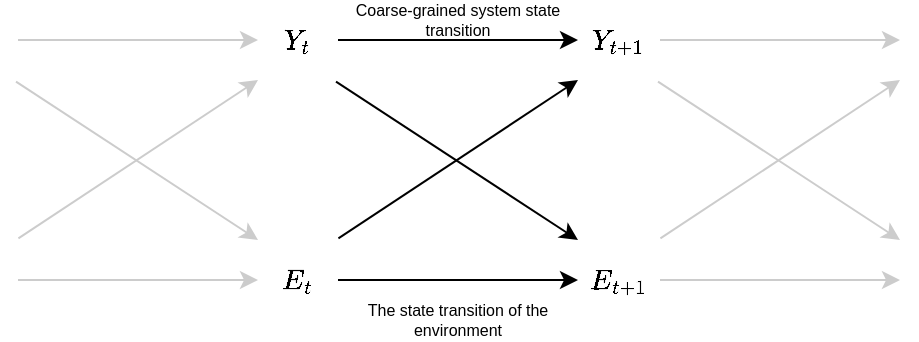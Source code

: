 <mxfile pages="1" version="11.2.3" type="google"><diagram id="t7yvpLEdr9KgrBYRbPwc" name="Page-1"><mxGraphModel dx="1652" dy="434" grid="1" gridSize="10" guides="1" tooltips="1" connect="1" arrows="1" fold="1" page="1" pageScale="1" pageWidth="827" pageHeight="1169" math="1" shadow="0"><root><mxCell id="0"/><mxCell id="1" parent="0"/><mxCell id="qTJ3PmurEFTqupq_-Exz-2" style="edgeStyle=orthogonalEdgeStyle;rounded=0;orthogonalLoop=1;jettySize=auto;html=1;exitX=1;exitY=0.5;exitDx=0;exitDy=0;" parent="1" source="qTJ3PmurEFTqupq_-Exz-1" edge="1"><mxGeometry relative="1" as="geometry"><mxPoint x="240.0" y="60.0" as="targetPoint"/></mxGeometry></mxCell><mxCell id="qTJ3PmurEFTqupq_-Exz-1" value="$$Y_t$$" style="text;html=1;strokeColor=none;fillColor=none;align=center;verticalAlign=middle;whiteSpace=wrap;rounded=0;" parent="1" vertex="1"><mxGeometry x="80" y="40" width="40" height="40" as="geometry"/></mxCell><mxCell id="qTJ3PmurEFTqupq_-Exz-3" value="$$Y_{t+1}$$" style="text;html=1;strokeColor=none;fillColor=none;align=center;verticalAlign=middle;whiteSpace=wrap;rounded=0;" parent="1" vertex="1"><mxGeometry x="240" y="40" width="40" height="40" as="geometry"/></mxCell><mxCell id="qTJ3PmurEFTqupq_-Exz-4" style="edgeStyle=orthogonalEdgeStyle;rounded=0;orthogonalLoop=1;jettySize=auto;html=1;exitX=1;exitY=0.5;exitDx=0;exitDy=0;" parent="1" source="qTJ3PmurEFTqupq_-Exz-5" edge="1"><mxGeometry relative="1" as="geometry"><mxPoint x="240.0" y="180.0" as="targetPoint"/></mxGeometry></mxCell><mxCell id="qTJ3PmurEFTqupq_-Exz-7" style="rounded=0;orthogonalLoop=1;jettySize=auto;html=1;exitX=1.005;exitY=-0.02;exitDx=0;exitDy=0;entryX=0;entryY=1;entryDx=0;entryDy=0;entryPerimeter=0;exitPerimeter=0;" parent="1" source="qTJ3PmurEFTqupq_-Exz-5" target="qTJ3PmurEFTqupq_-Exz-3" edge="1"><mxGeometry relative="1" as="geometry"/></mxCell><mxCell id="qTJ3PmurEFTqupq_-Exz-5" value="$$E_t$$" style="text;html=1;strokeColor=none;fillColor=none;align=center;verticalAlign=middle;whiteSpace=wrap;rounded=0;" parent="1" vertex="1"><mxGeometry x="80" y="160" width="40" height="40" as="geometry"/></mxCell><mxCell id="qTJ3PmurEFTqupq_-Exz-6" value="$$E_{t+1}$$" style="text;html=1;strokeColor=none;fillColor=none;align=center;verticalAlign=middle;whiteSpace=wrap;rounded=0;" parent="1" vertex="1"><mxGeometry x="240" y="160" width="40" height="40" as="geometry"/></mxCell><mxCell id="qTJ3PmurEFTqupq_-Exz-10" value="Coarse-grained system state transition" style="text;html=1;strokeColor=none;fillColor=none;align=center;verticalAlign=middle;whiteSpace=wrap;rounded=0;fontSize=8;" parent="1" vertex="1"><mxGeometry x="120" y="40" width="120" height="20" as="geometry"/></mxCell><mxCell id="qTJ3PmurEFTqupq_-Exz-11" value="The state transition of the environment" style="text;html=1;strokeColor=none;fillColor=none;align=center;verticalAlign=middle;whiteSpace=wrap;rounded=0;fontSize=8;" parent="1" vertex="1"><mxGeometry x="120" y="190" width="120" height="20" as="geometry"/></mxCell><mxCell id="9kLuqAF9SU5P10jKAi9G-1" style="rounded=0;orthogonalLoop=1;jettySize=auto;html=1;exitX=0.975;exitY=1.02;exitDx=0;exitDy=0;entryX=0;entryY=0;entryDx=0;entryDy=0;entryPerimeter=0;exitPerimeter=0;" edge="1" parent="1" source="qTJ3PmurEFTqupq_-Exz-1" target="qTJ3PmurEFTqupq_-Exz-6"><mxGeometry relative="1" as="geometry"><mxPoint x="110" y="170" as="sourcePoint"/><mxPoint x="270" y="90" as="targetPoint"/></mxGeometry></mxCell><mxCell id="9kLuqAF9SU5P10jKAi9G-6" style="edgeStyle=orthogonalEdgeStyle;rounded=0;orthogonalLoop=1;jettySize=auto;html=1;exitX=1;exitY=0.5;exitDx=0;exitDy=0;strokeColor=#CCCCCC;" edge="1" parent="1"><mxGeometry relative="1" as="geometry"><mxPoint x="80.0" y="60.0" as="targetPoint"/><mxPoint x="-40" y="60" as="sourcePoint"/></mxGeometry></mxCell><mxCell id="9kLuqAF9SU5P10jKAi9G-9" style="edgeStyle=orthogonalEdgeStyle;rounded=0;orthogonalLoop=1;jettySize=auto;html=1;exitX=1;exitY=0.5;exitDx=0;exitDy=0;strokeColor=#CCCCCC;" edge="1" parent="1"><mxGeometry relative="1" as="geometry"><mxPoint x="80.0" y="180.0" as="targetPoint"/><mxPoint x="-40" y="180" as="sourcePoint"/></mxGeometry></mxCell><mxCell id="9kLuqAF9SU5P10jKAi9G-10" style="rounded=0;orthogonalLoop=1;jettySize=auto;html=1;exitX=1.005;exitY=-0.02;exitDx=0;exitDy=0;entryX=0;entryY=1;entryDx=0;entryDy=0;entryPerimeter=0;exitPerimeter=0;strokeColor=#CCCCCC;" edge="1" parent="1"><mxGeometry relative="1" as="geometry"><mxPoint x="-39.8" y="159.2" as="sourcePoint"/><mxPoint x="80" y="80" as="targetPoint"/></mxGeometry></mxCell><mxCell id="9kLuqAF9SU5P10jKAi9G-15" style="rounded=0;orthogonalLoop=1;jettySize=auto;html=1;exitX=0.975;exitY=1.02;exitDx=0;exitDy=0;entryX=0;entryY=0;entryDx=0;entryDy=0;entryPerimeter=0;exitPerimeter=0;strokeColor=#CCCCCC;" edge="1" parent="1"><mxGeometry relative="1" as="geometry"><mxPoint x="-41" y="80.8" as="sourcePoint"/><mxPoint x="80" y="160" as="targetPoint"/></mxGeometry></mxCell><mxCell id="9kLuqAF9SU5P10jKAi9G-16" style="edgeStyle=orthogonalEdgeStyle;rounded=0;orthogonalLoop=1;jettySize=auto;html=1;exitX=1;exitY=0.5;exitDx=0;exitDy=0;strokeColor=#CCCCCC;" edge="1" parent="1"><mxGeometry relative="1" as="geometry"><mxPoint x="401.0" y="60.0" as="targetPoint"/><mxPoint x="281" y="60" as="sourcePoint"/></mxGeometry></mxCell><mxCell id="9kLuqAF9SU5P10jKAi9G-17" style="edgeStyle=orthogonalEdgeStyle;rounded=0;orthogonalLoop=1;jettySize=auto;html=1;exitX=1;exitY=0.5;exitDx=0;exitDy=0;strokeColor=#CCCCCC;" edge="1" parent="1"><mxGeometry relative="1" as="geometry"><mxPoint x="401.0" y="180.0" as="targetPoint"/><mxPoint x="281" y="180" as="sourcePoint"/></mxGeometry></mxCell><mxCell id="9kLuqAF9SU5P10jKAi9G-18" style="rounded=0;orthogonalLoop=1;jettySize=auto;html=1;exitX=1.005;exitY=-0.02;exitDx=0;exitDy=0;entryX=0;entryY=1;entryDx=0;entryDy=0;entryPerimeter=0;exitPerimeter=0;strokeColor=#CCCCCC;" edge="1" parent="1"><mxGeometry relative="1" as="geometry"><mxPoint x="281.2" y="159.2" as="sourcePoint"/><mxPoint x="401" y="80" as="targetPoint"/></mxGeometry></mxCell><mxCell id="9kLuqAF9SU5P10jKAi9G-19" style="rounded=0;orthogonalLoop=1;jettySize=auto;html=1;exitX=0.975;exitY=1.02;exitDx=0;exitDy=0;entryX=0;entryY=0;entryDx=0;entryDy=0;entryPerimeter=0;exitPerimeter=0;strokeColor=#CCCCCC;" edge="1" parent="1"><mxGeometry relative="1" as="geometry"><mxPoint x="280" y="80.8" as="sourcePoint"/><mxPoint x="401" y="160" as="targetPoint"/></mxGeometry></mxCell></root></mxGraphModel></diagram></mxfile>